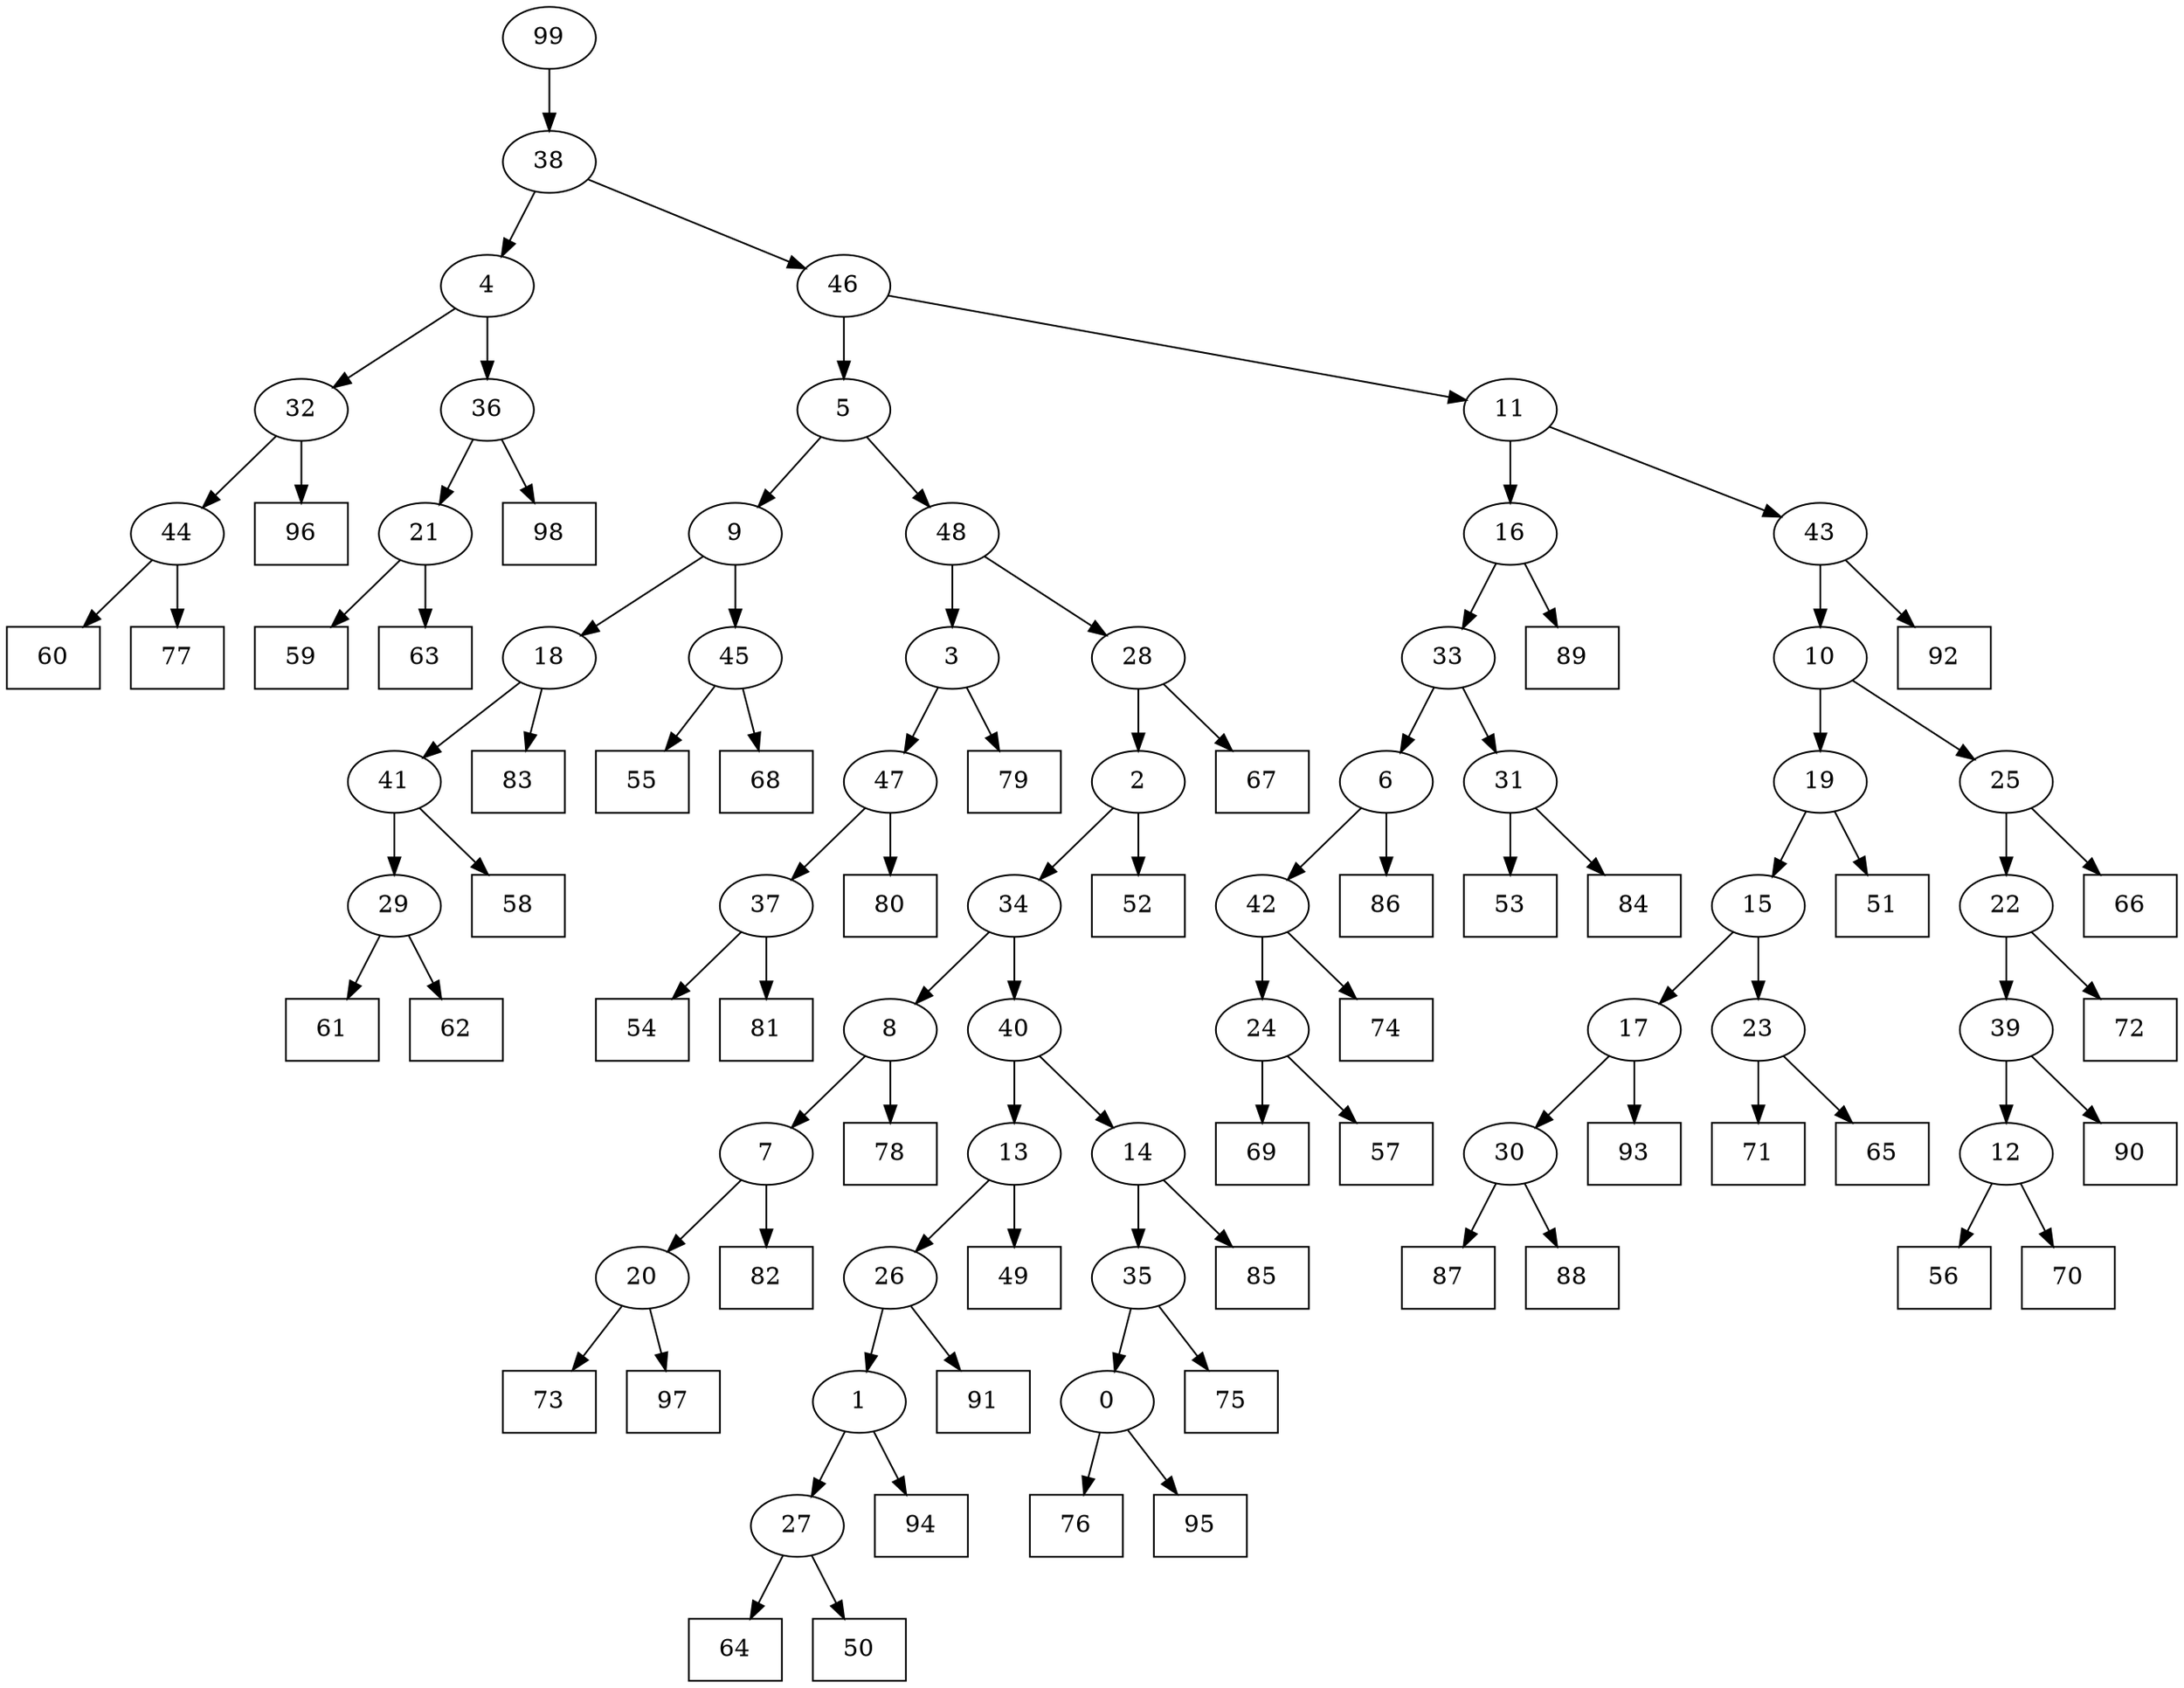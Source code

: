 digraph G {
0[label="0"];
1[label="1"];
2[label="2"];
3[label="3"];
4[label="4"];
5[label="5"];
6[label="6"];
7[label="7"];
8[label="8"];
9[label="9"];
10[label="10"];
11[label="11"];
12[label="12"];
13[label="13"];
14[label="14"];
15[label="15"];
16[label="16"];
17[label="17"];
18[label="18"];
19[label="19"];
20[label="20"];
21[label="21"];
22[label="22"];
23[label="23"];
24[label="24"];
25[label="25"];
26[label="26"];
27[label="27"];
28[label="28"];
29[label="29"];
30[label="30"];
31[label="31"];
32[label="32"];
33[label="33"];
34[label="34"];
35[label="35"];
36[label="36"];
37[label="37"];
38[label="38"];
39[label="39"];
40[label="40"];
41[label="41"];
42[label="42"];
43[label="43"];
44[label="44"];
45[label="45"];
46[label="46"];
47[label="47"];
48[label="48"];
49[shape=box,label="86"];
50[shape=box,label="52"];
51[shape=box,label="85"];
52[shape=box,label="53"];
53[shape=box,label="79"];
54[shape=box,label="69"];
55[shape=box,label="55"];
56[shape=box,label="54"];
57[shape=box,label="81"];
58[shape=box,label="60"];
59[shape=box,label="93"];
60[shape=box,label="58"];
61[shape=box,label="49"];
62[shape=box,label="73"];
63[shape=box,label="56"];
64[shape=box,label="87"];
65[shape=box,label="78"];
66[shape=box,label="76"];
67[shape=box,label="82"];
68[shape=box,label="92"];
69[shape=box,label="97"];
70[shape=box,label="64"];
71[shape=box,label="90"];
72[shape=box,label="75"];
73[shape=box,label="88"];
74[shape=box,label="72"];
75[shape=box,label="83"];
76[shape=box,label="94"];
77[shape=box,label="91"];
78[shape=box,label="68"];
79[shape=box,label="61"];
80[shape=box,label="57"];
81[shape=box,label="67"];
82[shape=box,label="80"];
83[shape=box,label="59"];
84[shape=box,label="70"];
85[shape=box,label="84"];
86[shape=box,label="96"];
87[shape=box,label="51"];
88[shape=box,label="89"];
89[shape=box,label="74"];
90[shape=box,label="95"];
91[shape=box,label="50"];
92[shape=box,label="66"];
93[shape=box,label="63"];
94[shape=box,label="77"];
95[shape=box,label="98"];
96[shape=box,label="71"];
97[shape=box,label="65"];
98[shape=box,label="62"];
99[label="99"];
35->72 ;
31->85 ;
23->96 ;
15->17 ;
37->57 ;
11->16 ;
20->69 ;
0->90 ;
11->43 ;
16->88 ;
13->61 ;
35->0 ;
39->71 ;
19->15 ;
15->23 ;
37->56 ;
24->54 ;
27->70 ;
34->8 ;
21->83 ;
17->30 ;
30->73 ;
39->12 ;
12->84 ;
26->1 ;
7->67 ;
6->42 ;
42->89 ;
18->75 ;
26->77 ;
8->7 ;
8->65 ;
1->76 ;
29->98 ;
43->10 ;
48->3 ;
45->78 ;
2->50 ;
13->26 ;
12->63 ;
46->5 ;
5->48 ;
38->4 ;
7->20 ;
36->21 ;
21->93 ;
10->25 ;
17->59 ;
28->81 ;
20->62 ;
44->58 ;
40->13 ;
4->36 ;
36->95 ;
99->38 ;
47->37 ;
25->22 ;
22->39 ;
41->60 ;
42->24 ;
24->80 ;
0->66 ;
3->47 ;
47->82 ;
43->68 ;
32->86 ;
25->92 ;
5->9 ;
9->45 ;
44->94 ;
3->53 ;
32->44 ;
45->55 ;
23->97 ;
16->33 ;
10->19 ;
19->87 ;
41->29 ;
29->79 ;
48->28 ;
1->27 ;
27->91 ;
22->74 ;
28->2 ;
2->34 ;
4->32 ;
9->18 ;
6->49 ;
33->6 ;
33->31 ;
31->52 ;
30->64 ;
38->46 ;
46->11 ;
18->41 ;
14->51 ;
14->35 ;
34->40 ;
40->14 ;
}
